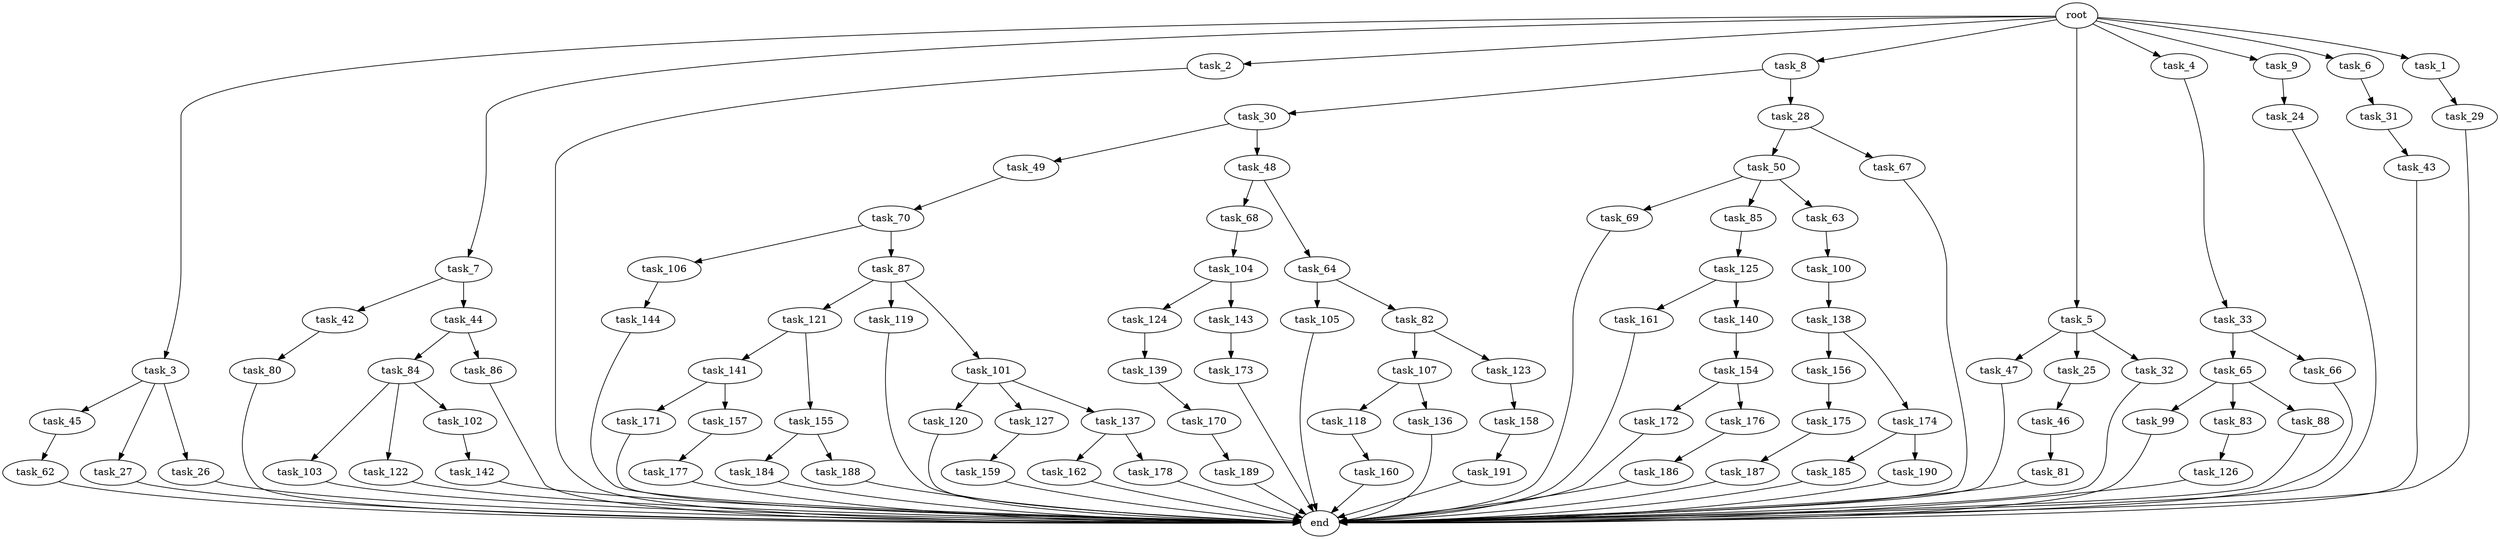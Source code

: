 digraph G {
  task_173 [size="21474836480.000000"];
  task_65 [size="7730941132.800000"];
  task_45 [size="69578470195.199997"];
  task_100 [size="69578470195.199997"];
  task_47 [size="69578470195.199997"];
  task_3 [size="102.400000"];
  task_7 [size="102.400000"];
  task_171 [size="3435973836.800000"];
  task_141 [size="7730941132.800000"];
  task_2 [size="102.400000"];
  end [size="0.000000"];
  task_8 [size="102.400000"];
  task_125 [size="21474836480.000000"];
  task_172 [size="13743895347.200001"];
  task_69 [size="21474836480.000000"];
  task_84 [size="85899345920.000000"];
  task_49 [size="54975581388.800003"];
  task_184 [size="54975581388.800003"];
  task_187 [size="30923764531.200001"];
  task_86 [size="85899345920.000000"];
  task_177 [size="69578470195.199997"];
  task_33 [size="85899345920.000000"];
  task_118 [size="69578470195.199997"];
  task_189 [size="3435973836.800000"];
  task_106 [size="69578470195.199997"];
  task_160 [size="42090679500.800003"];
  task_105 [size="42090679500.800003"];
  task_5 [size="102.400000"];
  task_48 [size="54975581388.800003"];
  task_4 [size="102.400000"];
  task_157 [size="3435973836.800000"];
  task_185 [size="13743895347.200001"];
  task_99 [size="42090679500.800003"];
  task_120 [size="85899345920.000000"];
  task_43 [size="7730941132.800000"];
  task_82 [size="42090679500.800003"];
  task_144 [size="7730941132.800000"];
  task_50 [size="42090679500.800003"];
  task_161 [size="69578470195.199997"];
  task_127 [size="85899345920.000000"];
  task_83 [size="42090679500.800003"];
  task_191 [size="42090679500.800003"];
  task_103 [size="42090679500.800003"];
  task_62 [size="42090679500.800003"];
  task_9 [size="102.400000"];
  task_46 [size="13743895347.200001"];
  task_175 [size="21474836480.000000"];
  task_124 [size="21474836480.000000"];
  task_121 [size="54975581388.800003"];
  task_186 [size="42090679500.800003"];
  task_107 [size="69578470195.199997"];
  task_25 [size="69578470195.199997"];
  task_126 [size="42090679500.800003"];
  task_27 [size="69578470195.199997"];
  task_6 [size="102.400000"];
  task_143 [size="21474836480.000000"];
  task_80 [size="21474836480.000000"];
  task_66 [size="7730941132.800000"];
  task_142 [size="69578470195.199997"];
  root [size="0.000000"];
  task_136 [size="69578470195.199997"];
  task_32 [size="69578470195.199997"];
  task_30 [size="7730941132.800000"];
  task_188 [size="54975581388.800003"];
  task_81 [size="69578470195.199997"];
  task_88 [size="42090679500.800003"];
  task_28 [size="7730941132.800000"];
  task_42 [size="13743895347.200001"];
  task_154 [size="69578470195.199997"];
  task_140 [size="69578470195.199997"];
  task_87 [size="69578470195.199997"];
  task_70 [size="42090679500.800003"];
  task_29 [size="69578470195.199997"];
  task_31 [size="21474836480.000000"];
  task_85 [size="21474836480.000000"];
  task_122 [size="42090679500.800003"];
  task_119 [size="54975581388.800003"];
  task_63 [size="21474836480.000000"];
  task_24 [size="13743895347.200001"];
  task_162 [size="30923764531.200001"];
  task_101 [size="54975581388.800003"];
  task_26 [size="69578470195.199997"];
  task_67 [size="42090679500.800003"];
  task_178 [size="30923764531.200001"];
  task_159 [size="3435973836.800000"];
  task_44 [size="13743895347.200001"];
  task_102 [size="42090679500.800003"];
  task_155 [size="7730941132.800000"];
  task_158 [size="42090679500.800003"];
  task_137 [size="85899345920.000000"];
  task_138 [size="42090679500.800003"];
  task_139 [size="54975581388.800003"];
  task_190 [size="13743895347.200001"];
  task_156 [size="69578470195.199997"];
  task_1 [size="102.400000"];
  task_68 [size="7730941132.800000"];
  task_104 [size="85899345920.000000"];
  task_176 [size="13743895347.200001"];
  task_174 [size="69578470195.199997"];
  task_123 [size="69578470195.199997"];
  task_64 [size="7730941132.800000"];
  task_170 [size="69578470195.199997"];

  task_173 -> end [size="1.000000"];
  task_65 -> task_88 [size="411041792.000000"];
  task_65 -> task_83 [size="411041792.000000"];
  task_65 -> task_99 [size="411041792.000000"];
  task_45 -> task_62 [size="411041792.000000"];
  task_100 -> task_138 [size="411041792.000000"];
  task_47 -> end [size="1.000000"];
  task_3 -> task_26 [size="679477248.000000"];
  task_3 -> task_27 [size="679477248.000000"];
  task_3 -> task_45 [size="679477248.000000"];
  task_7 -> task_42 [size="134217728.000000"];
  task_7 -> task_44 [size="134217728.000000"];
  task_171 -> end [size="1.000000"];
  task_141 -> task_157 [size="33554432.000000"];
  task_141 -> task_171 [size="33554432.000000"];
  task_2 -> end [size="1.000000"];
  task_8 -> task_30 [size="75497472.000000"];
  task_8 -> task_28 [size="75497472.000000"];
  task_125 -> task_161 [size="679477248.000000"];
  task_125 -> task_140 [size="679477248.000000"];
  task_172 -> end [size="1.000000"];
  task_69 -> end [size="1.000000"];
  task_84 -> task_102 [size="411041792.000000"];
  task_84 -> task_103 [size="411041792.000000"];
  task_84 -> task_122 [size="411041792.000000"];
  task_49 -> task_70 [size="411041792.000000"];
  task_184 -> end [size="1.000000"];
  task_187 -> end [size="1.000000"];
  task_86 -> end [size="1.000000"];
  task_177 -> end [size="1.000000"];
  task_33 -> task_65 [size="75497472.000000"];
  task_33 -> task_66 [size="75497472.000000"];
  task_118 -> task_160 [size="411041792.000000"];
  task_189 -> end [size="1.000000"];
  task_106 -> task_144 [size="75497472.000000"];
  task_160 -> end [size="1.000000"];
  task_105 -> end [size="1.000000"];
  task_5 -> task_47 [size="679477248.000000"];
  task_5 -> task_25 [size="679477248.000000"];
  task_5 -> task_32 [size="679477248.000000"];
  task_48 -> task_64 [size="75497472.000000"];
  task_48 -> task_68 [size="75497472.000000"];
  task_4 -> task_33 [size="838860800.000000"];
  task_157 -> task_177 [size="679477248.000000"];
  task_185 -> end [size="1.000000"];
  task_99 -> end [size="1.000000"];
  task_120 -> end [size="1.000000"];
  task_43 -> end [size="1.000000"];
  task_82 -> task_107 [size="679477248.000000"];
  task_82 -> task_123 [size="679477248.000000"];
  task_144 -> end [size="1.000000"];
  task_50 -> task_63 [size="209715200.000000"];
  task_50 -> task_85 [size="209715200.000000"];
  task_50 -> task_69 [size="209715200.000000"];
  task_161 -> end [size="1.000000"];
  task_127 -> task_159 [size="33554432.000000"];
  task_83 -> task_126 [size="411041792.000000"];
  task_191 -> end [size="1.000000"];
  task_103 -> end [size="1.000000"];
  task_62 -> end [size="1.000000"];
  task_9 -> task_24 [size="134217728.000000"];
  task_46 -> task_81 [size="679477248.000000"];
  task_175 -> task_187 [size="301989888.000000"];
  task_124 -> task_139 [size="536870912.000000"];
  task_121 -> task_141 [size="75497472.000000"];
  task_121 -> task_155 [size="75497472.000000"];
  task_186 -> end [size="1.000000"];
  task_107 -> task_136 [size="679477248.000000"];
  task_107 -> task_118 [size="679477248.000000"];
  task_25 -> task_46 [size="134217728.000000"];
  task_126 -> end [size="1.000000"];
  task_27 -> end [size="1.000000"];
  task_6 -> task_31 [size="209715200.000000"];
  task_143 -> task_173 [size="209715200.000000"];
  task_80 -> end [size="1.000000"];
  task_66 -> end [size="1.000000"];
  task_142 -> end [size="1.000000"];
  root -> task_8 [size="1.000000"];
  root -> task_9 [size="1.000000"];
  root -> task_3 [size="1.000000"];
  root -> task_7 [size="1.000000"];
  root -> task_6 [size="1.000000"];
  root -> task_1 [size="1.000000"];
  root -> task_5 [size="1.000000"];
  root -> task_2 [size="1.000000"];
  root -> task_4 [size="1.000000"];
  task_136 -> end [size="1.000000"];
  task_32 -> end [size="1.000000"];
  task_30 -> task_49 [size="536870912.000000"];
  task_30 -> task_48 [size="536870912.000000"];
  task_188 -> end [size="1.000000"];
  task_81 -> end [size="1.000000"];
  task_88 -> end [size="1.000000"];
  task_28 -> task_50 [size="411041792.000000"];
  task_28 -> task_67 [size="411041792.000000"];
  task_42 -> task_80 [size="209715200.000000"];
  task_154 -> task_176 [size="134217728.000000"];
  task_154 -> task_172 [size="134217728.000000"];
  task_140 -> task_154 [size="679477248.000000"];
  task_87 -> task_119 [size="536870912.000000"];
  task_87 -> task_101 [size="536870912.000000"];
  task_87 -> task_121 [size="536870912.000000"];
  task_70 -> task_87 [size="679477248.000000"];
  task_70 -> task_106 [size="679477248.000000"];
  task_29 -> end [size="1.000000"];
  task_31 -> task_43 [size="75497472.000000"];
  task_85 -> task_125 [size="209715200.000000"];
  task_122 -> end [size="1.000000"];
  task_119 -> end [size="1.000000"];
  task_63 -> task_100 [size="679477248.000000"];
  task_24 -> end [size="1.000000"];
  task_162 -> end [size="1.000000"];
  task_101 -> task_120 [size="838860800.000000"];
  task_101 -> task_127 [size="838860800.000000"];
  task_101 -> task_137 [size="838860800.000000"];
  task_26 -> end [size="1.000000"];
  task_67 -> end [size="1.000000"];
  task_178 -> end [size="1.000000"];
  task_159 -> end [size="1.000000"];
  task_44 -> task_84 [size="838860800.000000"];
  task_44 -> task_86 [size="838860800.000000"];
  task_102 -> task_142 [size="679477248.000000"];
  task_155 -> task_188 [size="536870912.000000"];
  task_155 -> task_184 [size="536870912.000000"];
  task_158 -> task_191 [size="411041792.000000"];
  task_137 -> task_162 [size="301989888.000000"];
  task_137 -> task_178 [size="301989888.000000"];
  task_138 -> task_174 [size="679477248.000000"];
  task_138 -> task_156 [size="679477248.000000"];
  task_139 -> task_170 [size="679477248.000000"];
  task_190 -> end [size="1.000000"];
  task_156 -> task_175 [size="209715200.000000"];
  task_1 -> task_29 [size="679477248.000000"];
  task_68 -> task_104 [size="838860800.000000"];
  task_104 -> task_124 [size="209715200.000000"];
  task_104 -> task_143 [size="209715200.000000"];
  task_176 -> task_186 [size="411041792.000000"];
  task_174 -> task_185 [size="134217728.000000"];
  task_174 -> task_190 [size="134217728.000000"];
  task_123 -> task_158 [size="411041792.000000"];
  task_64 -> task_105 [size="411041792.000000"];
  task_64 -> task_82 [size="411041792.000000"];
  task_170 -> task_189 [size="33554432.000000"];
}
